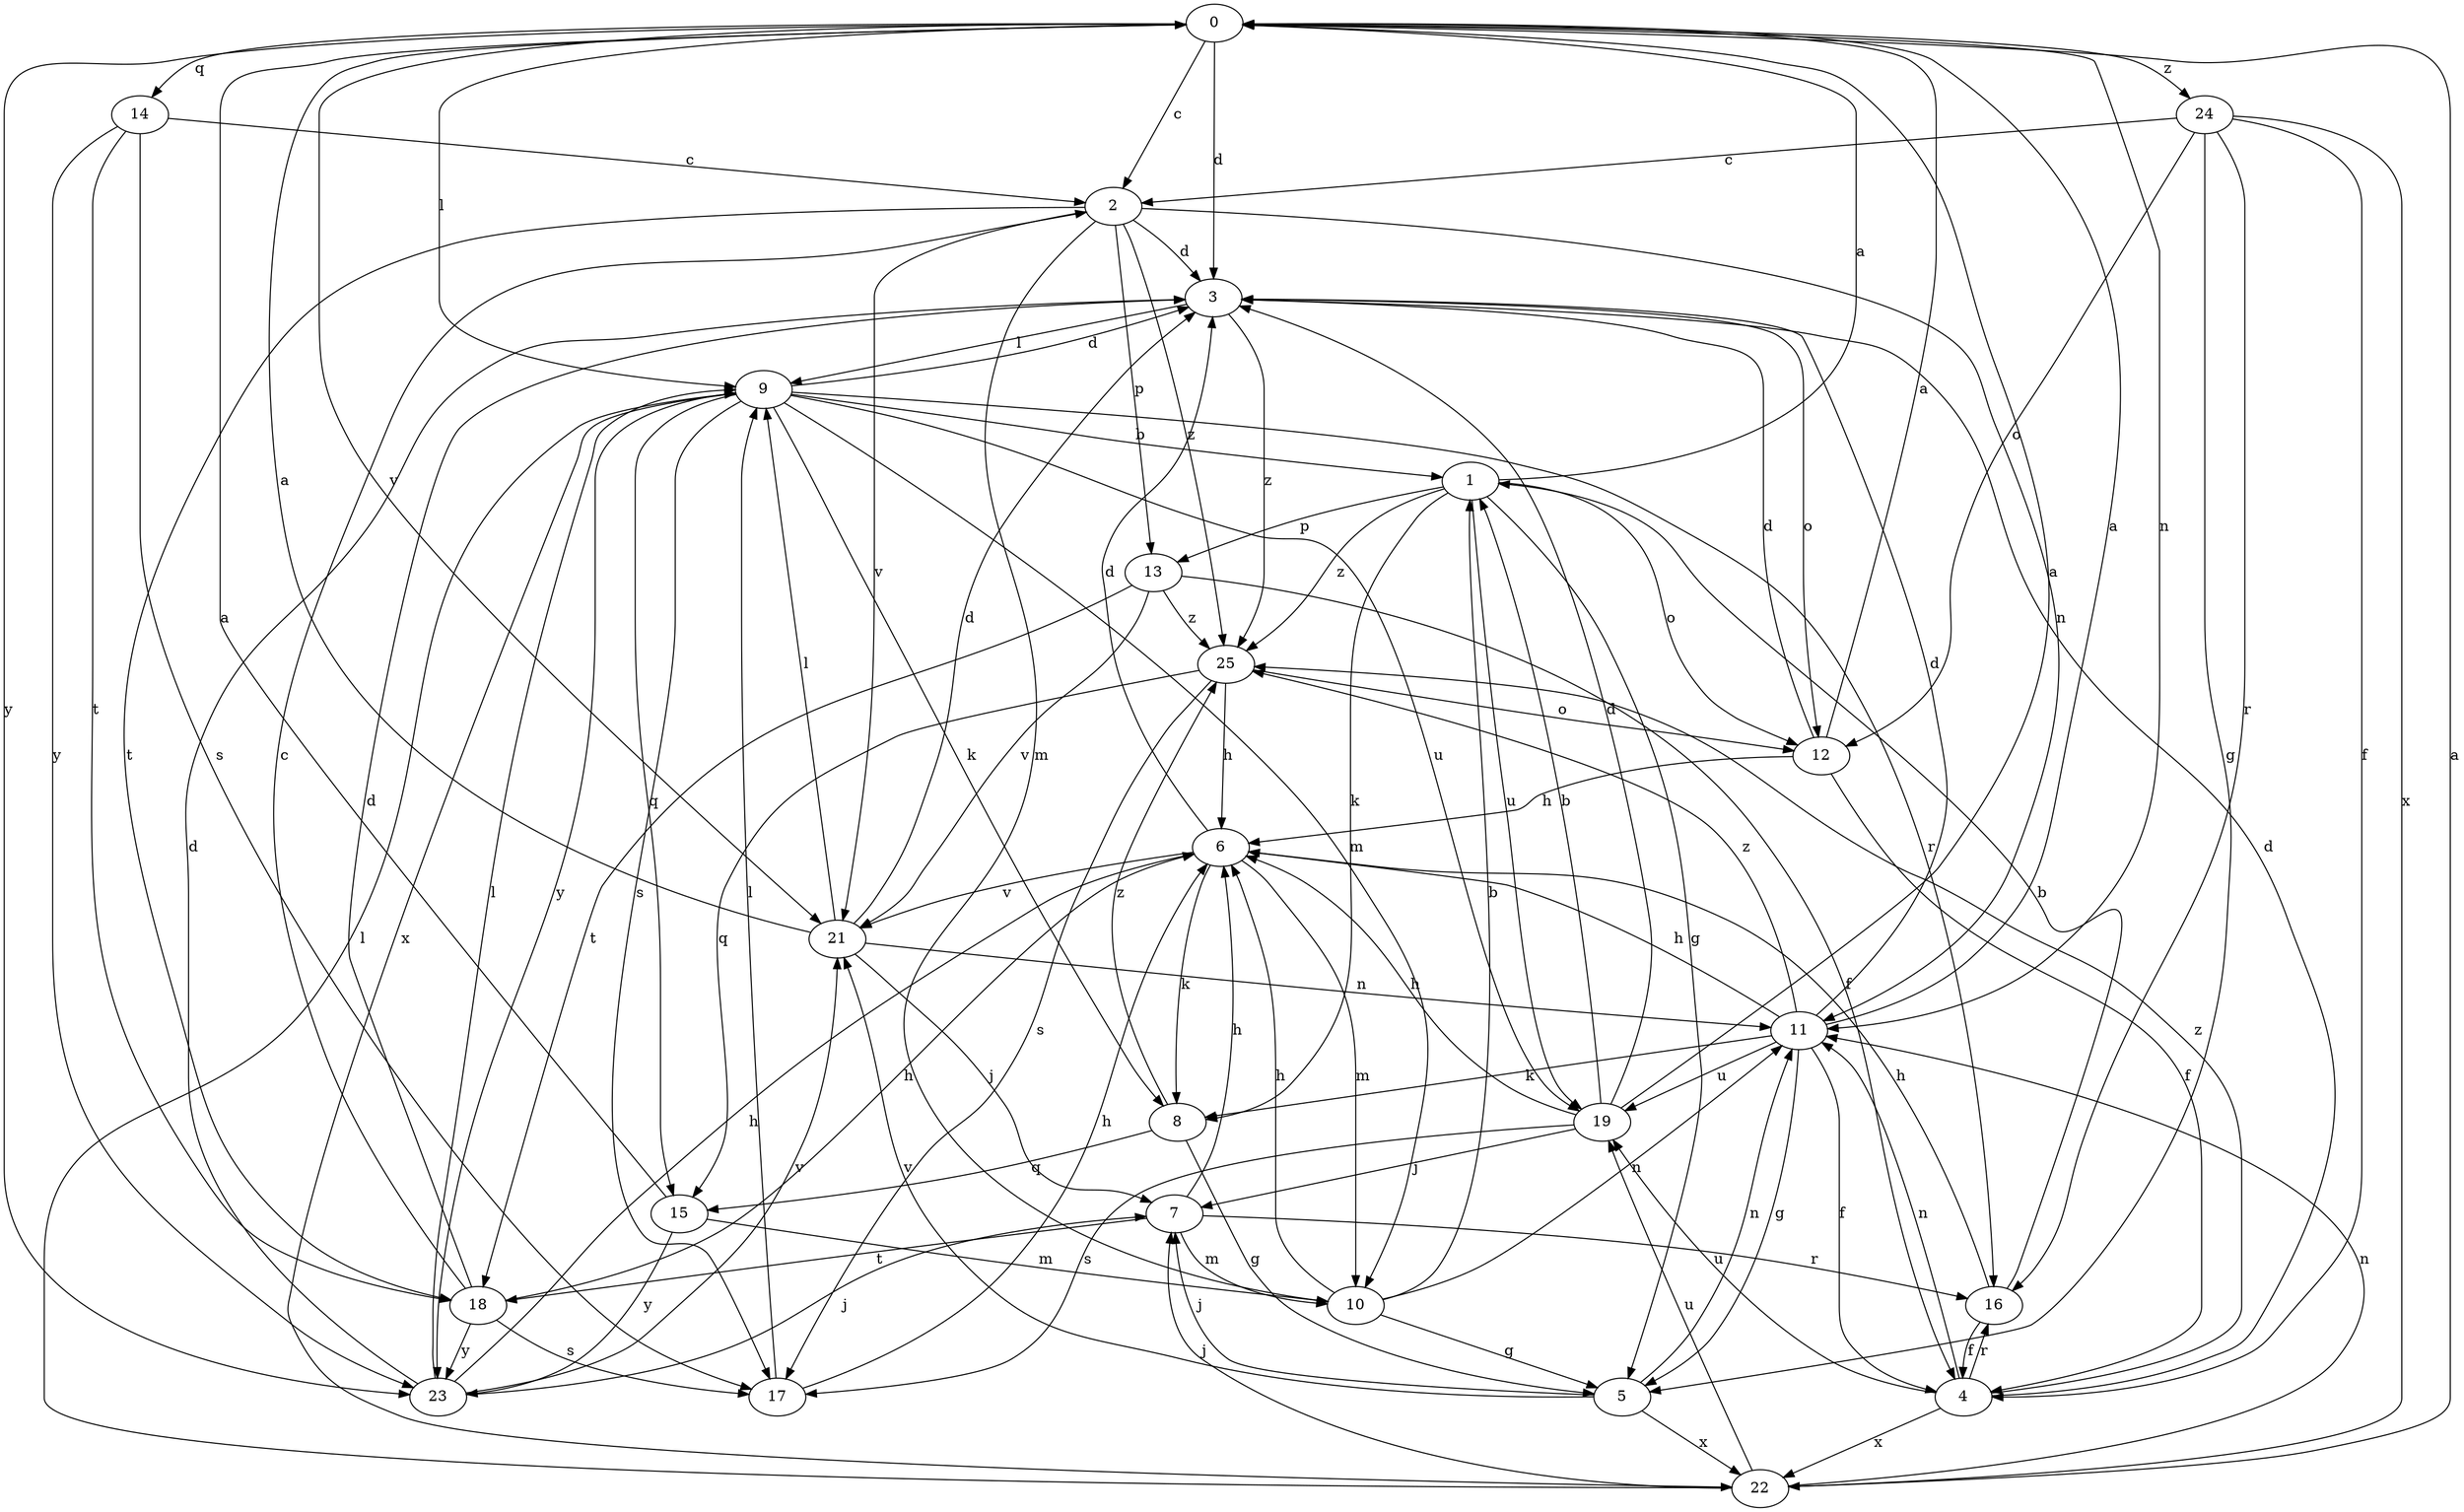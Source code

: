 strict digraph  {
0;
1;
2;
3;
4;
5;
6;
7;
8;
9;
10;
11;
12;
13;
14;
15;
16;
17;
18;
19;
21;
22;
23;
24;
25;
0 -> 2  [label=c];
0 -> 3  [label=d];
0 -> 9  [label=l];
0 -> 11  [label=n];
0 -> 14  [label=q];
0 -> 21  [label=v];
0 -> 23  [label=y];
0 -> 24  [label=z];
1 -> 0  [label=a];
1 -> 5  [label=g];
1 -> 8  [label=k];
1 -> 12  [label=o];
1 -> 13  [label=p];
1 -> 19  [label=u];
1 -> 25  [label=z];
2 -> 3  [label=d];
2 -> 10  [label=m];
2 -> 11  [label=n];
2 -> 13  [label=p];
2 -> 18  [label=t];
2 -> 21  [label=v];
2 -> 25  [label=z];
3 -> 9  [label=l];
3 -> 12  [label=o];
3 -> 25  [label=z];
4 -> 3  [label=d];
4 -> 11  [label=n];
4 -> 16  [label=r];
4 -> 19  [label=u];
4 -> 22  [label=x];
4 -> 25  [label=z];
5 -> 7  [label=j];
5 -> 11  [label=n];
5 -> 21  [label=v];
5 -> 22  [label=x];
6 -> 3  [label=d];
6 -> 8  [label=k];
6 -> 10  [label=m];
6 -> 21  [label=v];
7 -> 6  [label=h];
7 -> 10  [label=m];
7 -> 16  [label=r];
7 -> 18  [label=t];
8 -> 5  [label=g];
8 -> 15  [label=q];
8 -> 25  [label=z];
9 -> 1  [label=b];
9 -> 3  [label=d];
9 -> 8  [label=k];
9 -> 10  [label=m];
9 -> 15  [label=q];
9 -> 16  [label=r];
9 -> 17  [label=s];
9 -> 19  [label=u];
9 -> 22  [label=x];
9 -> 23  [label=y];
10 -> 1  [label=b];
10 -> 5  [label=g];
10 -> 6  [label=h];
10 -> 11  [label=n];
11 -> 0  [label=a];
11 -> 3  [label=d];
11 -> 4  [label=f];
11 -> 5  [label=g];
11 -> 6  [label=h];
11 -> 8  [label=k];
11 -> 19  [label=u];
11 -> 25  [label=z];
12 -> 0  [label=a];
12 -> 3  [label=d];
12 -> 4  [label=f];
12 -> 6  [label=h];
13 -> 4  [label=f];
13 -> 18  [label=t];
13 -> 21  [label=v];
13 -> 25  [label=z];
14 -> 2  [label=c];
14 -> 17  [label=s];
14 -> 18  [label=t];
14 -> 23  [label=y];
15 -> 0  [label=a];
15 -> 10  [label=m];
15 -> 23  [label=y];
16 -> 1  [label=b];
16 -> 4  [label=f];
16 -> 6  [label=h];
17 -> 6  [label=h];
17 -> 9  [label=l];
18 -> 2  [label=c];
18 -> 3  [label=d];
18 -> 6  [label=h];
18 -> 17  [label=s];
18 -> 23  [label=y];
19 -> 0  [label=a];
19 -> 1  [label=b];
19 -> 3  [label=d];
19 -> 6  [label=h];
19 -> 7  [label=j];
19 -> 17  [label=s];
21 -> 0  [label=a];
21 -> 3  [label=d];
21 -> 7  [label=j];
21 -> 9  [label=l];
21 -> 11  [label=n];
22 -> 0  [label=a];
22 -> 7  [label=j];
22 -> 9  [label=l];
22 -> 11  [label=n];
22 -> 19  [label=u];
23 -> 3  [label=d];
23 -> 6  [label=h];
23 -> 7  [label=j];
23 -> 9  [label=l];
23 -> 21  [label=v];
24 -> 2  [label=c];
24 -> 4  [label=f];
24 -> 5  [label=g];
24 -> 12  [label=o];
24 -> 16  [label=r];
24 -> 22  [label=x];
25 -> 6  [label=h];
25 -> 12  [label=o];
25 -> 15  [label=q];
25 -> 17  [label=s];
}
